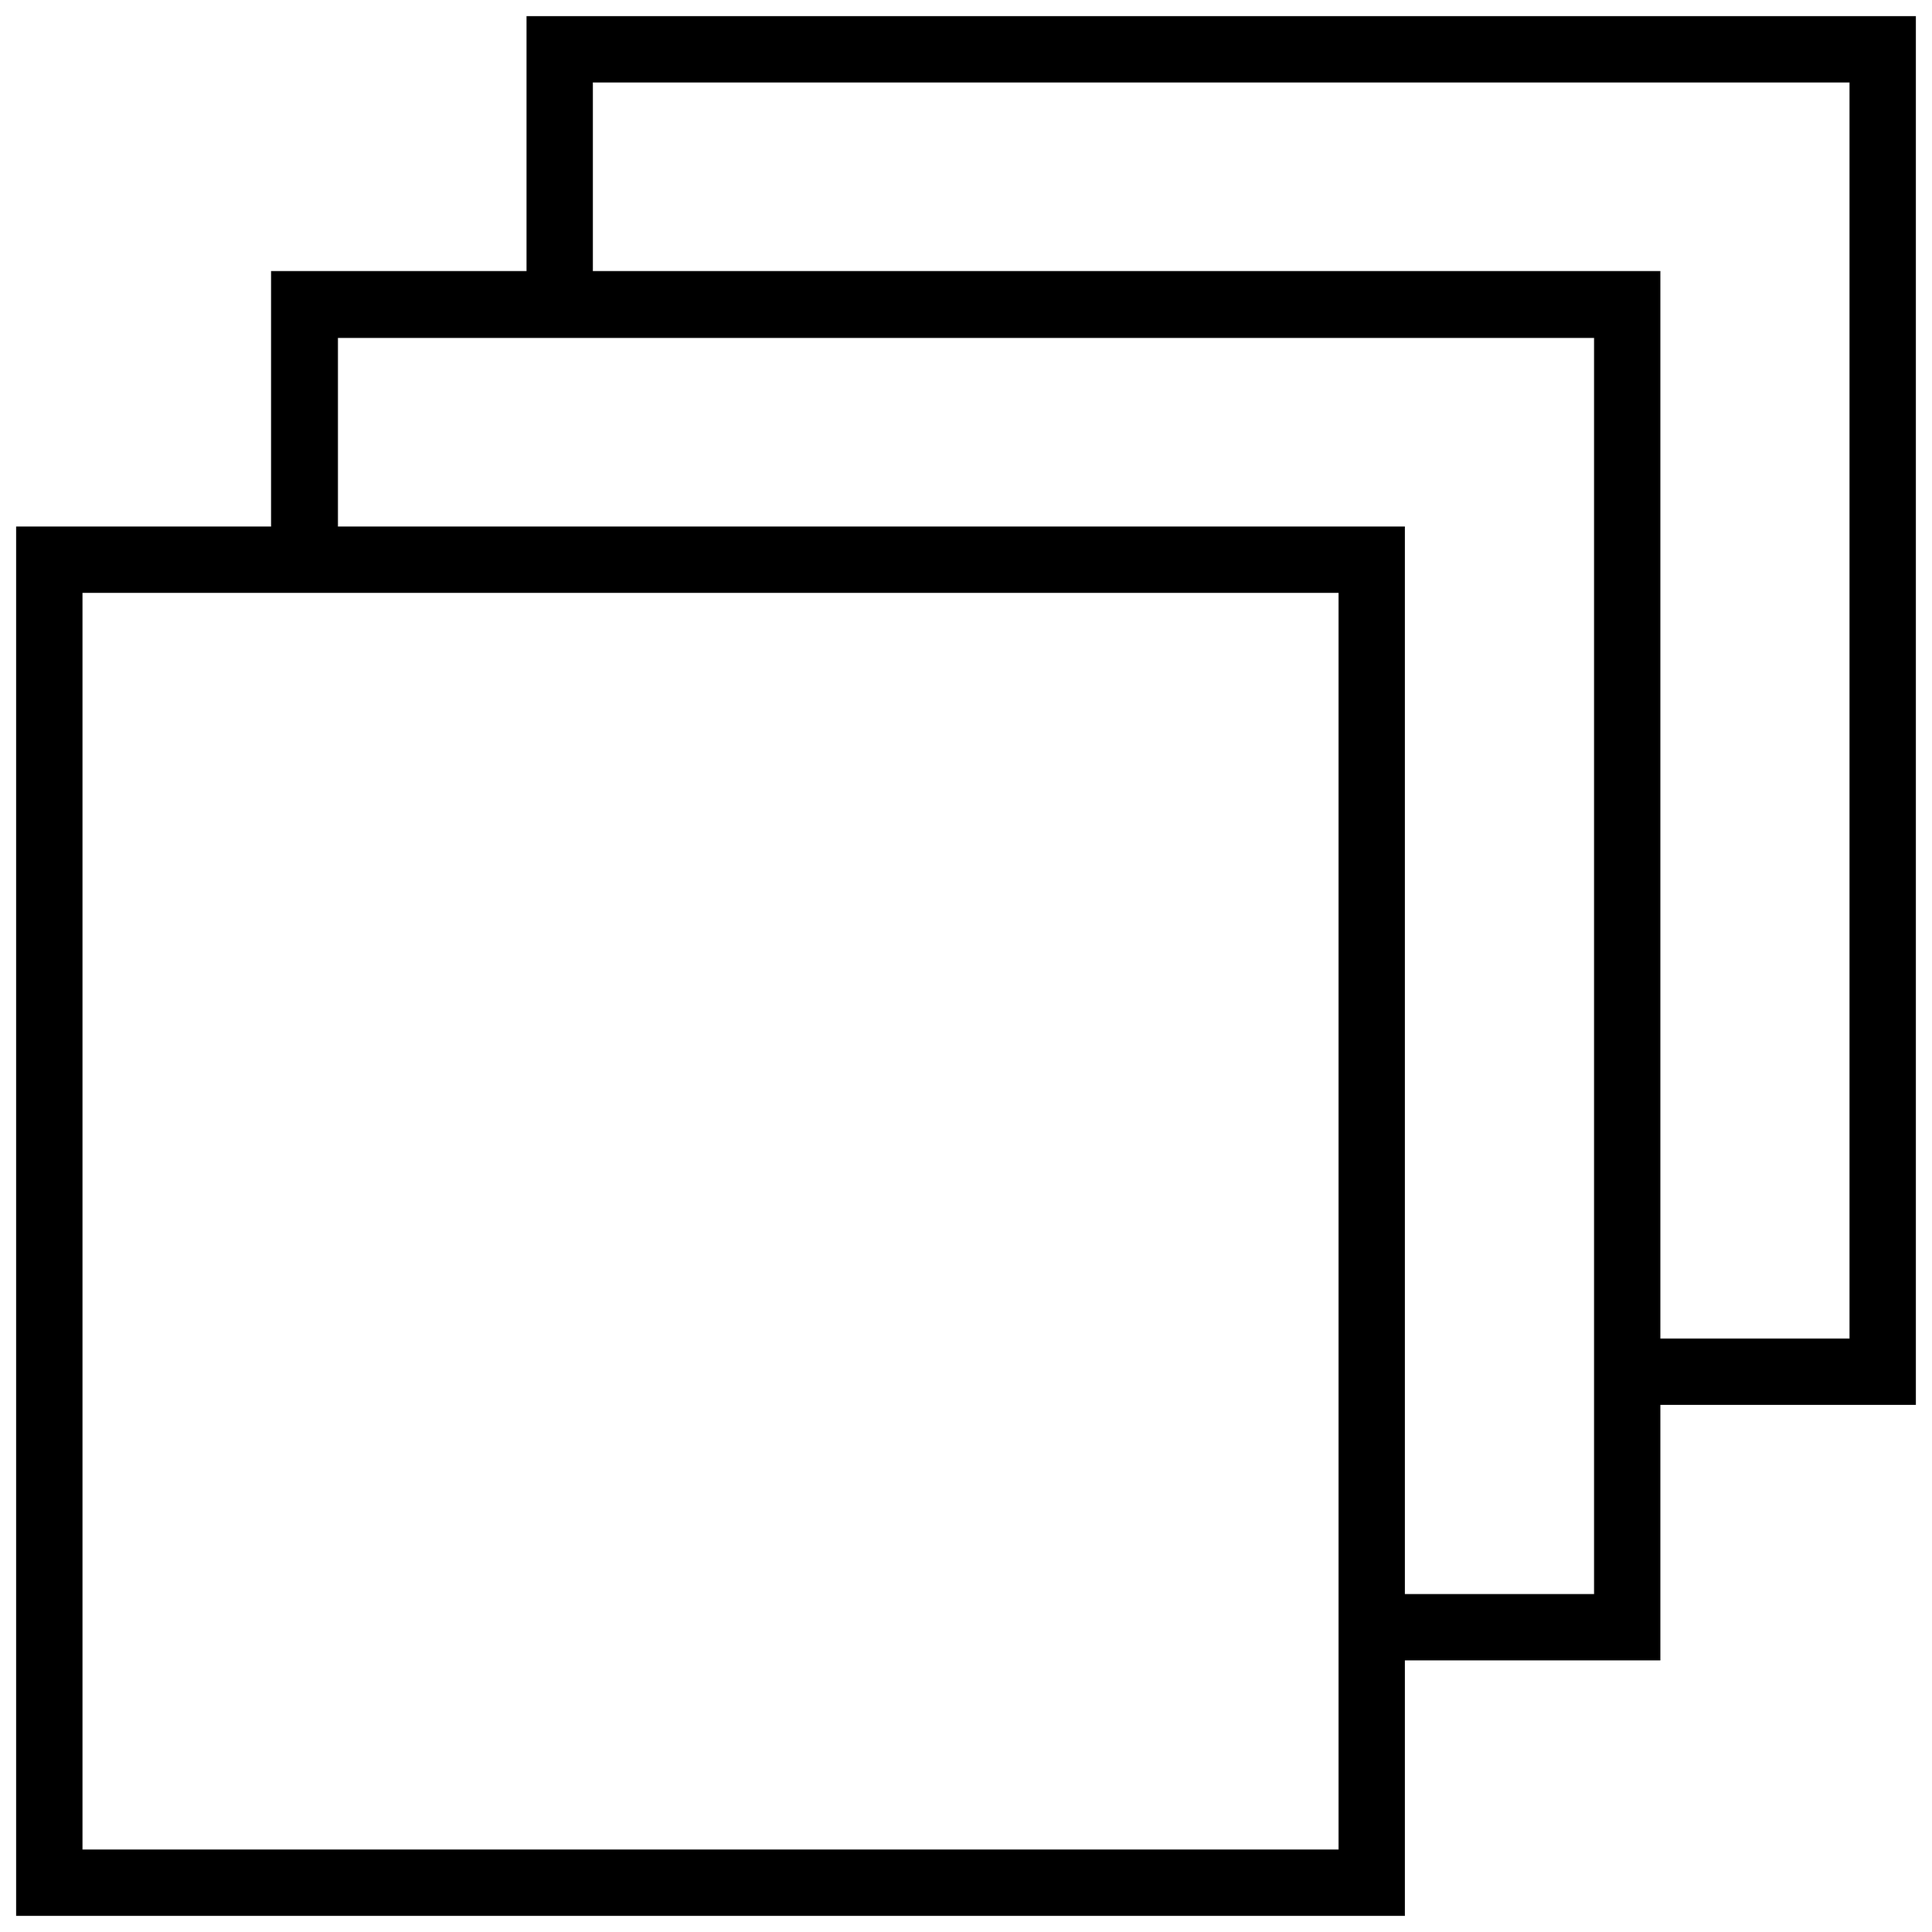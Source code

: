 


\begin{tikzpicture}[y=0.80pt, x=0.80pt, yscale=-1.0, xscale=1.0, inner sep=0pt, outer sep=0pt]
\begin{scope}[shift={(100.0,1667.0)},nonzero rule]
  \path[draw=.,fill=.,line width=1.600pt] (1658.0,-200.0) --
    (1458.0,-200.0) -- (1458.0,0.0) -- (1258.0,0.0) --
    (1258.0,200.0) -- (172.0,200.0) -- (172.0,-886.0) --
    (372.0,-886.0) -- (372.0,-1086.0) -- (572.0,-1086.0) --
    (572.0,-1286.0) -- (1658.0,-1286.0) -- (1658.0,-200.0) --
    cycle(1608.0,-250.0) -- (1608.0,-1236.0) -- (622.0,-1236.0)
    -- (622.0,-1086.0) -- (1458.0,-1086.0) -- (1458.0,-250.0) --
    (1608.0,-250.0) -- cycle(1408.0,-50.0) -- (1408.0,-1036.0)
    -- (422.0,-1036.0) -- (422.0,-886.0) -- (1258.0,-886.0) --
    (1258.0,-50.0) -- (1408.0,-50.0) -- cycle(1208.0,150.0) --
    (1208.0,-836.0) -- (222.0,-836.0) -- (222.0,150.0) --
    (1208.0,150.0) -- cycle;
\end{scope}

\end{tikzpicture}

